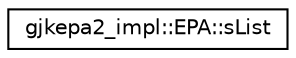 digraph G
{
  edge [fontname="Helvetica",fontsize="10",labelfontname="Helvetica",labelfontsize="10"];
  node [fontname="Helvetica",fontsize="10",shape=record];
  rankdir=LR;
  Node1 [label="gjkepa2_impl::EPA::sList",height=0.2,width=0.4,color="black", fillcolor="white", style="filled",URL="$d2/d60/structgjkepa2__impl_1_1EPA_1_1sList.html"];
}
